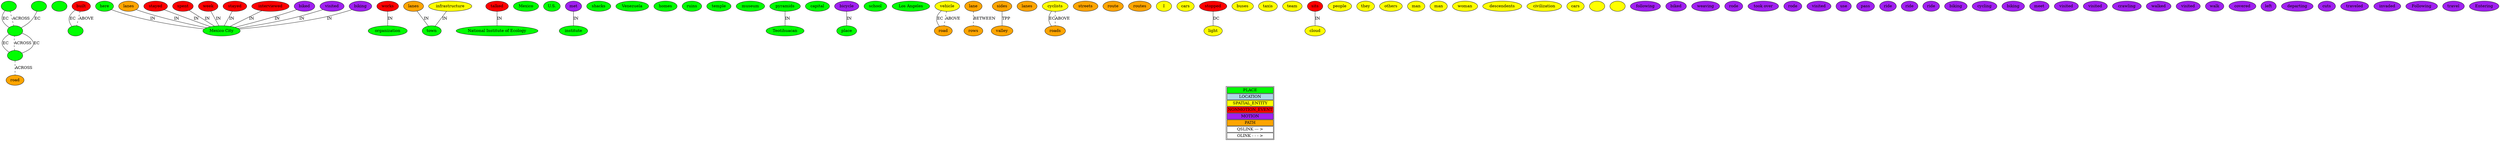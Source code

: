 // Bicycles
digraph {
	pl2 [label="" fillcolor=green style=filled]
	pl3 [label="" fillcolor=green style=filled]
	pl5 [label="" fillcolor=green style=filled]
	pl15 [label="" fillcolor=green style=filled]
	pl21 [label="" fillcolor=green style=filled]
	pl1 [label="Mexico City" fillcolor=green style=filled]
	pl24 [label=organization fillcolor=green style=filled]
	pl31 [label=town fillcolor=green style=filled]
	pl32 [label="National Institute of Ecology" fillcolor=green style=filled]
	pl34 [label=Mexico fillcolor=green style=filled]
	pl35 [label="U.S." fillcolor=green style=filled]
	pl38 [label=institute fillcolor=green style=filled]
	pl10 [label=shacks fillcolor=green style=filled]
	pl40 [label=Venezuela fillcolor=green style=filled]
	pl11 [label=homes fillcolor=green style=filled]
	pl16 [label=ruins fillcolor=green style=filled]
	pl46 [label=temple fillcolor=green style=filled]
	pl47 [label=museum fillcolor=green style=filled]
	pl48 [label=pyramids fillcolor=green style=filled]
	pl49 [label=Teotihuacan fillcolor=green style=filled]
	pl50 [label=here fillcolor=green style=filled]
	pl59 [label=capital fillcolor=green style=filled]
	pl20 [label=place fillcolor=green style=filled]
	pl14 [label=school fillcolor=green style=filled]
	pl17 [label="Los Angeles" fillcolor=green style=filled]
	pl7 [label="" fillcolor=green style=filled]
	p3 [label=road fillcolor=orange style=filled]
	p4 [label=lane fillcolor=orange style=filled]
	p5 [label=rows fillcolor=orange style=filled]
	p6 [label=valley fillcolor=orange style=filled]
	p7 [label=lanes fillcolor=orange style=filled]
	p8 [label=lanes fillcolor=orange style=filled]
	p9 [label=roads fillcolor=orange style=filled]
	p10 [label=lanes fillcolor=orange style=filled]
	p11 [label=streets fillcolor=orange style=filled]
	p1 [label=sides fillcolor=orange style=filled]
	p12 [label=road fillcolor=orange style=filled]
	p0 [label=route fillcolor=orange style=filled]
	p2 [label=routes fillcolor=orange style=filled]
	se8 [label=vehicle fillcolor=yellow style=filled]
	se0 [label=I fillcolor=yellow style=filled]
	se9 [label=cars fillcolor=yellow style=filled]
	se10 [label=light fillcolor=yellow style=filled]
	se12 [label=buses fillcolor=yellow style=filled]
	se13 [label=taxis fillcolor=yellow style=filled]
	se17 [label=team fillcolor=yellow style=filled]
	se1 [label=cloud fillcolor=yellow style=filled]
	se41 [label=people fillcolor=yellow style=filled]
	se23 [label=cyclists fillcolor=yellow style=filled]
	se24 [label=they fillcolor=yellow style=filled]
	se25 [label=others fillcolor=yellow style=filled]
	se26 [label=man fillcolor=yellow style=filled]
	se42 [label=man fillcolor=yellow style=filled]
	se43 [label=infrastructure fillcolor=yellow style=filled]
	se45 [label=woman fillcolor=yellow style=filled]
	se34 [label=descendents fillcolor=yellow style=filled]
	se35 [label=civilization fillcolor=yellow style=filled]
	se5 [label=cars fillcolor=yellow style=filled]
	se14 [label="" fillcolor=yellow style=filled]
	se16 [label="" fillcolor=yellow style=filled]
	e1 [label=works fillcolor=red style=filled]
	e6 [label=sits fillcolor=red style=filled]
	e7 [label=stayed fillcolor=red style=filled]
	e3 [label=talked fillcolor=red style=filled]
	e5 [label=spent fillcolor=red style=filled]
	e4 [label=built fillcolor=red style=filled]
	e2 [label=week fillcolor=red style=filled]
	e8 [label=stayed fillcolor=red style=filled]
	e0 [label=interviewed fillcolor=red style=filled]
	e9 [label=stopped fillcolor=red style=filled]
	m11 [label=following fillcolor=purple style=filled]
	m1 [label=biked fillcolor=purple style=filled]
	m13 [label=weaving fillcolor=purple style=filled]
	m15 [label=rode fillcolor=purple style=filled]
	m40 [label="took over" fillcolor=purple style=filled]
	m16 [label=rode fillcolor=purple style=filled]
	m17 [label=visited fillcolor=purple style=filled]
	m41 [label=use fillcolor=purple style=filled]
	m18 [label=pass fillcolor=purple style=filled]
	m19 [label=ride fillcolor=purple style=filled]
	m20 [label=ride fillcolor=purple style=filled]
	m21 [label=ride fillcolor=purple style=filled]
	m22 [label=biking fillcolor=purple style=filled]
	m23 [label=cycling fillcolor=purple style=filled]
	m24 [label=biking fillcolor=purple style=filled]
	m42 [label=meet fillcolor=purple style=filled]
	m27 [label=visited fillcolor=purple style=filled]
	m43 [label=met fillcolor=purple style=filled]
	m29 [label=visited fillcolor=purple style=filled]
	m4 [label=crawling fillcolor=purple style=filled]
	m30 [label=walked fillcolor=purple style=filled]
	m31 [label=visited fillcolor=purple style=filled]
	m32 [label=walk fillcolor=purple style=filled]
	m33 [label=covered fillcolor=purple style=filled]
	m35 [label=left fillcolor=purple style=filled]
	m36 [label=departing fillcolor=purple style=filled]
	m37 [label=cuts fillcolor=purple style=filled]
	m5 [label=biked fillcolor=purple style=filled]
	m38 [label=traveled fillcolor=purple style=filled]
	m39 [label=invaded fillcolor=purple style=filled]
	m2 [label=bicycle fillcolor=purple style=filled]
	m0 [label=Following fillcolor=purple style=filled]
	m7 [label=visited fillcolor=purple style=filled]
	m8 [label=biking fillcolor=purple style=filled]
	m9 [label=travel fillcolor=purple style=filled]
	m10 [label=Entering fillcolor=purple style=filled]
	se23 -> p9 [label=EC arrowhead=none style=solid]
	p10 -> pl31 [label=IN arrowhead=none style=solid]
	se43 -> pl31 [label=IN arrowhead=none style=solid]
	e3 -> pl32 [label=IN arrowhead=none style=solid]
	m43 -> pl38 [label=IN arrowhead=none style=solid]
	e5 -> pl1 [label=IN arrowhead=none style=solid]
	pl48 -> pl49 [label=IN arrowhead=none style=solid]
	pl50 -> pl1 [label=IN arrowhead=none style=solid]
	p1 -> p6 [label=TPP arrowhead=none style=solid]
	e6 -> se1 [label=IN arrowhead=none style=solid]
	e7 -> pl1 [label=IN arrowhead=none style=solid]
	e8 -> pl1 [label=IN arrowhead=none style=solid]
	m5 -> pl1 [label=IN arrowhead=none style=solid]
	m7 -> pl1 [label=IN arrowhead=none style=solid]
	e0 -> pl1 [label=IN arrowhead=none style=solid]
	m8 -> pl1 [label=IN arrowhead=none style=solid]
	m2 -> pl20 [label=IN arrowhead=none style=solid]
	se8 -> p3 [label=EC arrowhead=none style=solid]
	e2 -> pl1 [label=IN arrowhead=none style=solid]
	e1 -> pl24 [label=IN arrowhead=none style=solid]
	p8 -> pl1 [label=IN arrowhead=none style=solid]
	e4 -> pl15 [label=EC arrowhead=none style=solid]
	pl7 -> pl21 [label=EC arrowhead=none style=solid]
	pl7 -> pl21 [label=EC arrowhead=none style=solid]
	e9 -> se10 [label=DC arrowhead=none style=solid]
	pl2 -> pl7 [label=EC arrowhead=none style=solid]
	pl3 -> pl7 [label=EC arrowhead=none style=solid]
	se23 -> p9 [label=ABOVE arrowhead=none style=dashed]
	p4 -> p5 [label=BETWEEN arrowhead=none style=dashed]
	pl21 -> p12 [label=ACROSS arrowhead=none style=dashed]
	se8 -> p3 [label=ABOVE arrowhead=none style=dashed]
	e4 -> pl15 [label=ABOVE arrowhead=none style=dashed]
	pl21 -> pl7 [label=ACROSS arrowhead=none style=dashed]
	pl2 -> pl7 [label=ACROSS arrowhead=none style=dashed]
	label=<<TABLE><TR><TD BGCOLOR="green">PLACE</TD></TR><TR><TD BGCOLOR="lightblue">LOCATION</TD></TR><TR><TD BGCOLOR="yellow">SPATIAL_ENTITY</TD></TR><TR><TD BGCOLOR="red">NONMOTION_EVENT</TD></TR><TR><TD BGCOLOR="purple">MOTION</TD></TR><TR><TD BGCOLOR="orange">PATH</TD></TR><TR><TD>QSLINK --- &gt;</TD></TR><TR><TD>OLINK - - - &gt;</TD></TR></TABLE>>
}
